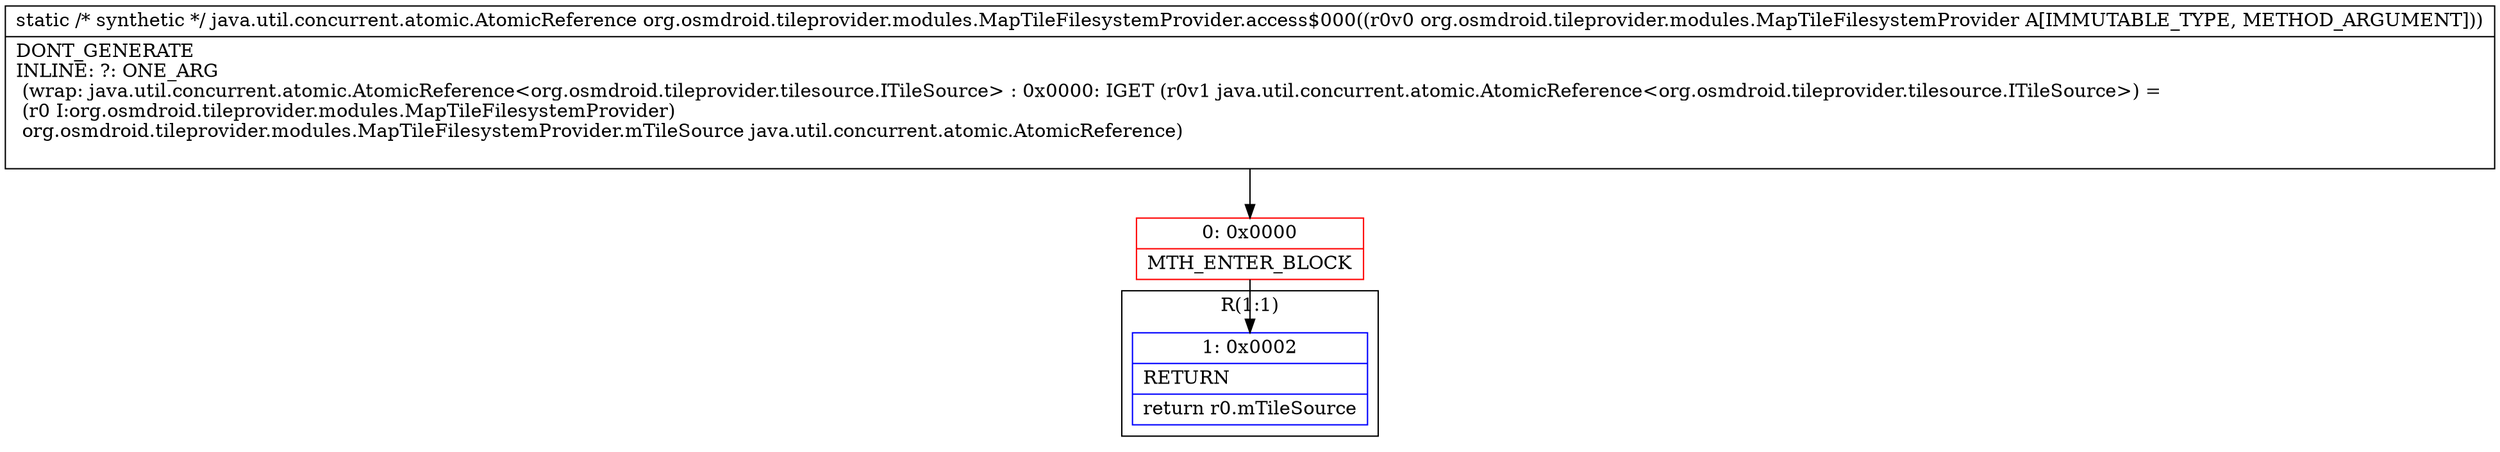 digraph "CFG fororg.osmdroid.tileprovider.modules.MapTileFilesystemProvider.access$000(Lorg\/osmdroid\/tileprovider\/modules\/MapTileFilesystemProvider;)Ljava\/util\/concurrent\/atomic\/AtomicReference;" {
subgraph cluster_Region_18871264 {
label = "R(1:1)";
node [shape=record,color=blue];
Node_1 [shape=record,label="{1\:\ 0x0002|RETURN\l|return r0.mTileSource\l}"];
}
Node_0 [shape=record,color=red,label="{0\:\ 0x0000|MTH_ENTER_BLOCK\l}"];
MethodNode[shape=record,label="{static \/* synthetic *\/ java.util.concurrent.atomic.AtomicReference org.osmdroid.tileprovider.modules.MapTileFilesystemProvider.access$000((r0v0 org.osmdroid.tileprovider.modules.MapTileFilesystemProvider A[IMMUTABLE_TYPE, METHOD_ARGUMENT]))  | DONT_GENERATE\lINLINE: ?: ONE_ARG  \l  (wrap: java.util.concurrent.atomic.AtomicReference\<org.osmdroid.tileprovider.tilesource.ITileSource\> : 0x0000: IGET  (r0v1 java.util.concurrent.atomic.AtomicReference\<org.osmdroid.tileprovider.tilesource.ITileSource\>) = \l  (r0 I:org.osmdroid.tileprovider.modules.MapTileFilesystemProvider)\l org.osmdroid.tileprovider.modules.MapTileFilesystemProvider.mTileSource java.util.concurrent.atomic.AtomicReference)\l\l}"];
MethodNode -> Node_0;
Node_0 -> Node_1;
}


